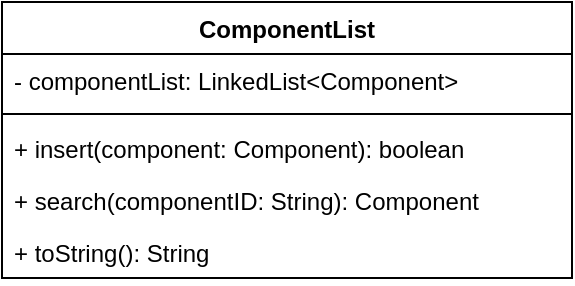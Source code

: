 <mxfile version="13.9.1" type="device"><diagram id="va6LuFoFuDrRj7fXz7eZ" name="Page-1"><mxGraphModel dx="1422" dy="813" grid="1" gridSize="10" guides="1" tooltips="1" connect="1" arrows="1" fold="1" page="1" pageScale="1" pageWidth="850" pageHeight="1100" math="0" shadow="0"><root><mxCell id="0"/><mxCell id="1" parent="0"/><mxCell id="P0N66mNpEkrO8UuAuCRP-1" value="ComponentList" style="swimlane;fontStyle=1;align=center;verticalAlign=top;childLayout=stackLayout;horizontal=1;startSize=26;horizontalStack=0;resizeParent=1;resizeParentMax=0;resizeLast=0;collapsible=1;marginBottom=0;" vertex="1" parent="1"><mxGeometry x="283" y="300" width="285" height="138" as="geometry"/></mxCell><mxCell id="P0N66mNpEkrO8UuAuCRP-2" value="- componentList: LinkedList&lt;Component&gt;" style="text;strokeColor=none;fillColor=none;align=left;verticalAlign=top;spacingLeft=4;spacingRight=4;overflow=hidden;rotatable=0;points=[[0,0.5],[1,0.5]];portConstraint=eastwest;" vertex="1" parent="P0N66mNpEkrO8UuAuCRP-1"><mxGeometry y="26" width="285" height="26" as="geometry"/></mxCell><mxCell id="P0N66mNpEkrO8UuAuCRP-3" value="" style="line;strokeWidth=1;fillColor=none;align=left;verticalAlign=middle;spacingTop=-1;spacingLeft=3;spacingRight=3;rotatable=0;labelPosition=right;points=[];portConstraint=eastwest;" vertex="1" parent="P0N66mNpEkrO8UuAuCRP-1"><mxGeometry y="52" width="285" height="8" as="geometry"/></mxCell><mxCell id="P0N66mNpEkrO8UuAuCRP-4" value="+ insert(component: Component): boolean" style="text;strokeColor=none;fillColor=none;align=left;verticalAlign=top;spacingLeft=4;spacingRight=4;overflow=hidden;rotatable=0;points=[[0,0.5],[1,0.5]];portConstraint=eastwest;" vertex="1" parent="P0N66mNpEkrO8UuAuCRP-1"><mxGeometry y="60" width="285" height="26" as="geometry"/></mxCell><mxCell id="P0N66mNpEkrO8UuAuCRP-6" value="+ search(componentID: String): Component" style="text;strokeColor=none;fillColor=none;align=left;verticalAlign=top;spacingLeft=4;spacingRight=4;overflow=hidden;rotatable=0;points=[[0,0.5],[1,0.5]];portConstraint=eastwest;" vertex="1" parent="P0N66mNpEkrO8UuAuCRP-1"><mxGeometry y="86" width="285" height="26" as="geometry"/></mxCell><mxCell id="P0N66mNpEkrO8UuAuCRP-7" value="+ toString(): String" style="text;strokeColor=none;fillColor=none;align=left;verticalAlign=top;spacingLeft=4;spacingRight=4;overflow=hidden;rotatable=0;points=[[0,0.5],[1,0.5]];portConstraint=eastwest;" vertex="1" parent="P0N66mNpEkrO8UuAuCRP-1"><mxGeometry y="112" width="285" height="26" as="geometry"/></mxCell></root></mxGraphModel></diagram></mxfile>